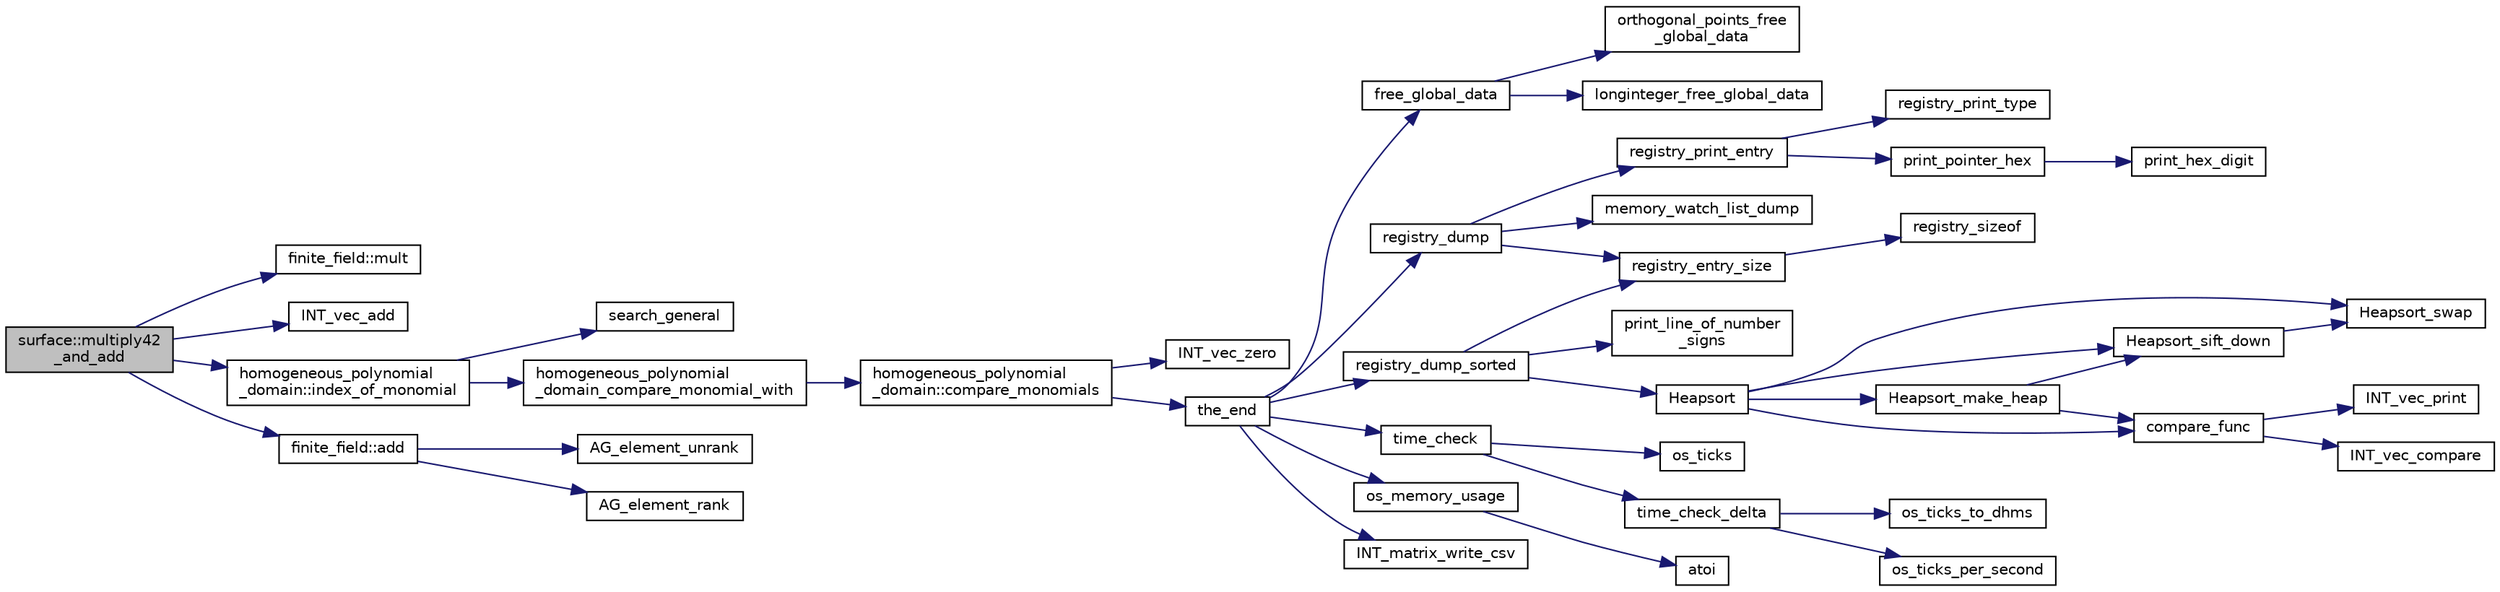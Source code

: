 digraph "surface::multiply42_and_add"
{
  edge [fontname="Helvetica",fontsize="10",labelfontname="Helvetica",labelfontsize="10"];
  node [fontname="Helvetica",fontsize="10",shape=record];
  rankdir="LR";
  Node3894 [label="surface::multiply42\l_and_add",height=0.2,width=0.4,color="black", fillcolor="grey75", style="filled", fontcolor="black"];
  Node3894 -> Node3895 [color="midnightblue",fontsize="10",style="solid",fontname="Helvetica"];
  Node3895 [label="finite_field::mult",height=0.2,width=0.4,color="black", fillcolor="white", style="filled",URL="$df/d5a/classfinite__field.html#a24fb5917aa6d4d656fd855b7f44a13b0"];
  Node3894 -> Node3896 [color="midnightblue",fontsize="10",style="solid",fontname="Helvetica"];
  Node3896 [label="INT_vec_add",height=0.2,width=0.4,color="black", fillcolor="white", style="filled",URL="$d5/db4/io__and__os_8h.html#abdc7f1105bbaef14bcbf1b5095f687c9"];
  Node3894 -> Node3897 [color="midnightblue",fontsize="10",style="solid",fontname="Helvetica"];
  Node3897 [label="homogeneous_polynomial\l_domain::index_of_monomial",height=0.2,width=0.4,color="black", fillcolor="white", style="filled",URL="$d2/da7/classhomogeneous__polynomial__domain.html#a3fad3fb2b940014fcfece1cebfbfa3ae"];
  Node3897 -> Node3898 [color="midnightblue",fontsize="10",style="solid",fontname="Helvetica"];
  Node3898 [label="search_general",height=0.2,width=0.4,color="black", fillcolor="white", style="filled",URL="$d5/de2/foundations_2data__structures_2data__structures_8h.html#a9377e1012d2575d9cb22787cecf71eec"];
  Node3897 -> Node3899 [color="midnightblue",fontsize="10",style="solid",fontname="Helvetica"];
  Node3899 [label="homogeneous_polynomial\l_domain_compare_monomial_with",height=0.2,width=0.4,color="black", fillcolor="white", style="filled",URL="$dd/db5/homogeneous__polynomial__domain_8_c.html#a0a0f8d40815145e0aceceabebad8d63d"];
  Node3899 -> Node3900 [color="midnightblue",fontsize="10",style="solid",fontname="Helvetica"];
  Node3900 [label="homogeneous_polynomial\l_domain::compare_monomials",height=0.2,width=0.4,color="black", fillcolor="white", style="filled",URL="$d2/da7/classhomogeneous__polynomial__domain.html#a05c5959cb62502954c9cf93a85b8c019"];
  Node3900 -> Node3901 [color="midnightblue",fontsize="10",style="solid",fontname="Helvetica"];
  Node3901 [label="INT_vec_zero",height=0.2,width=0.4,color="black", fillcolor="white", style="filled",URL="$df/dbf/sajeeb_8_c.html#aa8c9c7977203577026080f546fe4980f"];
  Node3900 -> Node3902 [color="midnightblue",fontsize="10",style="solid",fontname="Helvetica"];
  Node3902 [label="the_end",height=0.2,width=0.4,color="black", fillcolor="white", style="filled",URL="$d9/d60/discreta_8h.html#a3ebbd3ccb665a9f78deaa7408577b60c"];
  Node3902 -> Node3903 [color="midnightblue",fontsize="10",style="solid",fontname="Helvetica"];
  Node3903 [label="free_global_data",height=0.2,width=0.4,color="black", fillcolor="white", style="filled",URL="$d3/dfb/discreta__global_8_c.html#a6bd9eb050090f8cf1e92db88a459cc28"];
  Node3903 -> Node3904 [color="midnightblue",fontsize="10",style="solid",fontname="Helvetica"];
  Node3904 [label="orthogonal_points_free\l_global_data",height=0.2,width=0.4,color="black", fillcolor="white", style="filled",URL="$d4/d67/geometry_8h.html#a9ff48c751a12182f1cc6ee384f80aa0b"];
  Node3903 -> Node3905 [color="midnightblue",fontsize="10",style="solid",fontname="Helvetica"];
  Node3905 [label="longinteger_free_global_data",height=0.2,width=0.4,color="black", fillcolor="white", style="filled",URL="$de/dc5/algebra__and__number__theory_8h.html#a6160ced6b3ffc2765c111f7d4f94ed42"];
  Node3902 -> Node3906 [color="midnightblue",fontsize="10",style="solid",fontname="Helvetica"];
  Node3906 [label="registry_dump",height=0.2,width=0.4,color="black", fillcolor="white", style="filled",URL="$d5/db4/io__and__os_8h.html#a8ad65cbe10865661e8bafd6be2164955"];
  Node3906 -> Node3907 [color="midnightblue",fontsize="10",style="solid",fontname="Helvetica"];
  Node3907 [label="registry_print_entry",height=0.2,width=0.4,color="black", fillcolor="white", style="filled",URL="$df/d84/foundations_2io__and__os_2memory_8_c.html#a2b54b210ed9aae58085d1ef7fa3bcbff"];
  Node3907 -> Node3908 [color="midnightblue",fontsize="10",style="solid",fontname="Helvetica"];
  Node3908 [label="print_pointer_hex",height=0.2,width=0.4,color="black", fillcolor="white", style="filled",URL="$d5/db4/io__and__os_8h.html#a32add94de62a1d910cc0fc35ed90ab48"];
  Node3908 -> Node3909 [color="midnightblue",fontsize="10",style="solid",fontname="Helvetica"];
  Node3909 [label="print_hex_digit",height=0.2,width=0.4,color="black", fillcolor="white", style="filled",URL="$d4/d74/util_8_c.html#a36c64a828eefed0a0cfdd6186ec92c31"];
  Node3907 -> Node3910 [color="midnightblue",fontsize="10",style="solid",fontname="Helvetica"];
  Node3910 [label="registry_print_type",height=0.2,width=0.4,color="black", fillcolor="white", style="filled",URL="$df/d84/foundations_2io__and__os_2memory_8_c.html#a0c81861cc8a6dd21364c89bb3ac8e82c"];
  Node3906 -> Node3911 [color="midnightblue",fontsize="10",style="solid",fontname="Helvetica"];
  Node3911 [label="registry_entry_size",height=0.2,width=0.4,color="black", fillcolor="white", style="filled",URL="$df/d84/foundations_2io__and__os_2memory_8_c.html#abb7fc0eff582133f5bd8a7cbd78d742b"];
  Node3911 -> Node3912 [color="midnightblue",fontsize="10",style="solid",fontname="Helvetica"];
  Node3912 [label="registry_sizeof",height=0.2,width=0.4,color="black", fillcolor="white", style="filled",URL="$df/d84/foundations_2io__and__os_2memory_8_c.html#a1ebe71d1cd99d79db497355f608be044"];
  Node3906 -> Node3913 [color="midnightblue",fontsize="10",style="solid",fontname="Helvetica"];
  Node3913 [label="memory_watch_list_dump",height=0.2,width=0.4,color="black", fillcolor="white", style="filled",URL="$df/d84/foundations_2io__and__os_2memory_8_c.html#ad0967d55a42071e28f50be4fbe7893bd"];
  Node3902 -> Node3914 [color="midnightblue",fontsize="10",style="solid",fontname="Helvetica"];
  Node3914 [label="registry_dump_sorted",height=0.2,width=0.4,color="black", fillcolor="white", style="filled",URL="$d5/db4/io__and__os_8h.html#aa28c9ee8650332ad2d526d5eb4fae48e"];
  Node3914 -> Node3915 [color="midnightblue",fontsize="10",style="solid",fontname="Helvetica"];
  Node3915 [label="print_line_of_number\l_signs",height=0.2,width=0.4,color="black", fillcolor="white", style="filled",URL="$d5/db4/io__and__os_8h.html#a59b640c1f8b0040f26fa06b641191105"];
  Node3914 -> Node3911 [color="midnightblue",fontsize="10",style="solid",fontname="Helvetica"];
  Node3914 -> Node3916 [color="midnightblue",fontsize="10",style="solid",fontname="Helvetica"];
  Node3916 [label="Heapsort",height=0.2,width=0.4,color="black", fillcolor="white", style="filled",URL="$d5/de2/foundations_2data__structures_2data__structures_8h.html#a2af240488f5893071c88af35d9f06b6d"];
  Node3916 -> Node3917 [color="midnightblue",fontsize="10",style="solid",fontname="Helvetica"];
  Node3917 [label="Heapsort_make_heap",height=0.2,width=0.4,color="black", fillcolor="white", style="filled",URL="$d4/dd7/sorting_8_c.html#ae2f81d9c1e532bee5c80dfae7cc45bcc"];
  Node3917 -> Node3918 [color="midnightblue",fontsize="10",style="solid",fontname="Helvetica"];
  Node3918 [label="Heapsort_sift_down",height=0.2,width=0.4,color="black", fillcolor="white", style="filled",URL="$d4/dd7/sorting_8_c.html#a89625a5f8e99e9a76db45ad133b5a3f3"];
  Node3918 -> Node3919 [color="midnightblue",fontsize="10",style="solid",fontname="Helvetica"];
  Node3919 [label="Heapsort_swap",height=0.2,width=0.4,color="black", fillcolor="white", style="filled",URL="$d4/dd7/sorting_8_c.html#a7d47ff5b6218622f072ca38a87900496"];
  Node3917 -> Node3920 [color="midnightblue",fontsize="10",style="solid",fontname="Helvetica"];
  Node3920 [label="compare_func",height=0.2,width=0.4,color="black", fillcolor="white", style="filled",URL="$dc/d77/pentomino__5x5_8_c.html#af532ec92afffcb63cd1f1180e96642d4"];
  Node3920 -> Node3921 [color="midnightblue",fontsize="10",style="solid",fontname="Helvetica"];
  Node3921 [label="INT_vec_compare",height=0.2,width=0.4,color="black", fillcolor="white", style="filled",URL="$d5/de2/foundations_2data__structures_2data__structures_8h.html#ac1a17fca23fb4a338aef8547a4c2fded"];
  Node3920 -> Node3922 [color="midnightblue",fontsize="10",style="solid",fontname="Helvetica"];
  Node3922 [label="INT_vec_print",height=0.2,width=0.4,color="black", fillcolor="white", style="filled",URL="$df/dbf/sajeeb_8_c.html#a79a5901af0b47dd0d694109543c027fe"];
  Node3916 -> Node3920 [color="midnightblue",fontsize="10",style="solid",fontname="Helvetica"];
  Node3916 -> Node3919 [color="midnightblue",fontsize="10",style="solid",fontname="Helvetica"];
  Node3916 -> Node3918 [color="midnightblue",fontsize="10",style="solid",fontname="Helvetica"];
  Node3902 -> Node3923 [color="midnightblue",fontsize="10",style="solid",fontname="Helvetica"];
  Node3923 [label="time_check",height=0.2,width=0.4,color="black", fillcolor="white", style="filled",URL="$d9/d60/discreta_8h.html#a04d64356f0c7cb798e55daec998c527e"];
  Node3923 -> Node3924 [color="midnightblue",fontsize="10",style="solid",fontname="Helvetica"];
  Node3924 [label="os_ticks",height=0.2,width=0.4,color="black", fillcolor="white", style="filled",URL="$d5/db4/io__and__os_8h.html#a3da6d2b09e35d569adb7101dffcb5224"];
  Node3923 -> Node3925 [color="midnightblue",fontsize="10",style="solid",fontname="Helvetica"];
  Node3925 [label="time_check_delta",height=0.2,width=0.4,color="black", fillcolor="white", style="filled",URL="$d3/d72/global_8_c.html#a89a8565e34c7dcbb97180cd6af7454a1"];
  Node3925 -> Node3926 [color="midnightblue",fontsize="10",style="solid",fontname="Helvetica"];
  Node3926 [label="os_ticks_per_second",height=0.2,width=0.4,color="black", fillcolor="white", style="filled",URL="$d5/db4/io__and__os_8h.html#a1b35e7a094dfde9db39ae352c9c17042"];
  Node3925 -> Node3927 [color="midnightblue",fontsize="10",style="solid",fontname="Helvetica"];
  Node3927 [label="os_ticks_to_dhms",height=0.2,width=0.4,color="black", fillcolor="white", style="filled",URL="$d5/db4/io__and__os_8h.html#a0d715587fd9b8ab4e2bc822a2be313ba"];
  Node3902 -> Node3928 [color="midnightblue",fontsize="10",style="solid",fontname="Helvetica"];
  Node3928 [label="os_memory_usage",height=0.2,width=0.4,color="black", fillcolor="white", style="filled",URL="$d5/db4/io__and__os_8h.html#a5d6ab4b80c58e5d8bdb0fd1625709d0b"];
  Node3928 -> Node3929 [color="midnightblue",fontsize="10",style="solid",fontname="Helvetica"];
  Node3929 [label="atoi",height=0.2,width=0.4,color="black", fillcolor="white", style="filled",URL="$d9/d60/discreta_8h.html#ad0ac71cbcb495289e474437d6b7d7fac"];
  Node3902 -> Node3930 [color="midnightblue",fontsize="10",style="solid",fontname="Helvetica"];
  Node3930 [label="INT_matrix_write_csv",height=0.2,width=0.4,color="black", fillcolor="white", style="filled",URL="$d5/db4/io__and__os_8h.html#a57604af509e1d43e918fd38e5f4ee96f"];
  Node3894 -> Node3931 [color="midnightblue",fontsize="10",style="solid",fontname="Helvetica"];
  Node3931 [label="finite_field::add",height=0.2,width=0.4,color="black", fillcolor="white", style="filled",URL="$df/d5a/classfinite__field.html#a8f12328a27500f3c7be0c849ebbc9d14"];
  Node3931 -> Node3932 [color="midnightblue",fontsize="10",style="solid",fontname="Helvetica"];
  Node3932 [label="AG_element_unrank",height=0.2,width=0.4,color="black", fillcolor="white", style="filled",URL="$d4/d67/geometry_8h.html#a4a33b86c87b2879b97cfa1327abe2885"];
  Node3931 -> Node3933 [color="midnightblue",fontsize="10",style="solid",fontname="Helvetica"];
  Node3933 [label="AG_element_rank",height=0.2,width=0.4,color="black", fillcolor="white", style="filled",URL="$d4/d67/geometry_8h.html#ab2ac908d07dd8038fd996e26bdc75c17"];
}
